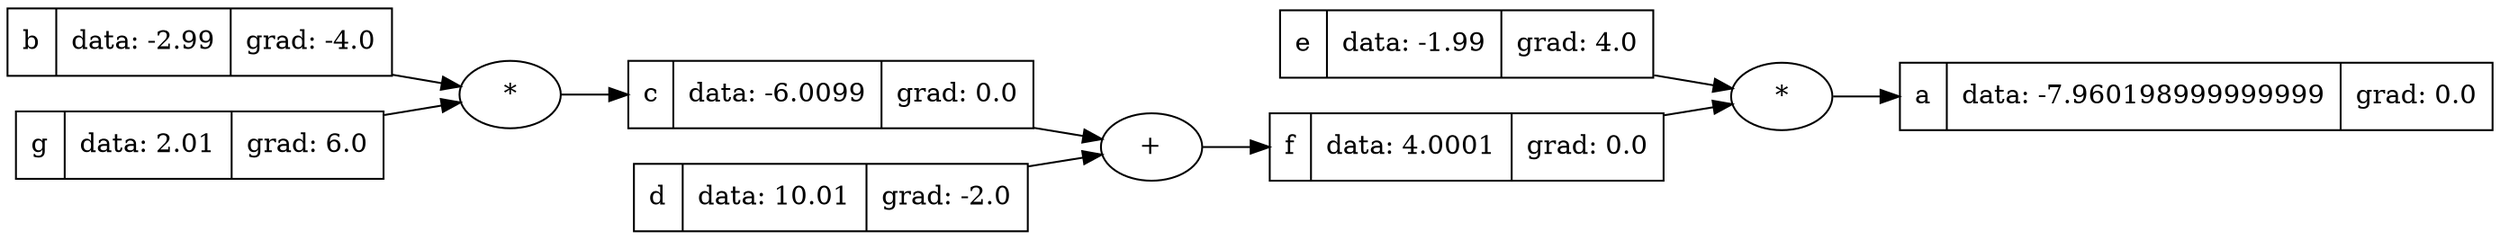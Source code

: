 digraph {
	graph [rankdir=LR]
	1597151966352 [label="{ a | data: -7.960198999999999 | grad: 0.0 }" shape=record]
	"1597151966352*" [label="*"]
	"1597151966352*" -> 1597151966352
	1597151953552 [label="{ b | data: -2.99 | grad: -4.0 }" shape=record]
	1597151967952 [label="{ c | data: -6.0099 | grad: 0.0 }" shape=record]
	"1597151967952*" [label="*"]
	"1597151967952*" -> 1597151967952
	1597151959824 [label="{ d | data: 10.01 | grad: -2.0 }" shape=record]
	1597151961424 [label="{ e | data: -1.99 | grad: 4.0 }" shape=record]
	1597151966096 [label="{ f | data: 4.0001 | grad: 0.0 }" shape=record]
	"1597151966096+" [label="+"]
	"1597151966096+" -> 1597151966096
	1597151954384 [label="{ g | data: 2.01 | grad: 6.0 }" shape=record]
	1597151967952 -> "1597151966096+"
	1597151966096 -> "1597151966352*"
	1597151954384 -> "1597151967952*"
	1597151959824 -> "1597151966096+"
	1597151953552 -> "1597151967952*"
	1597151961424 -> "1597151966352*"
}
